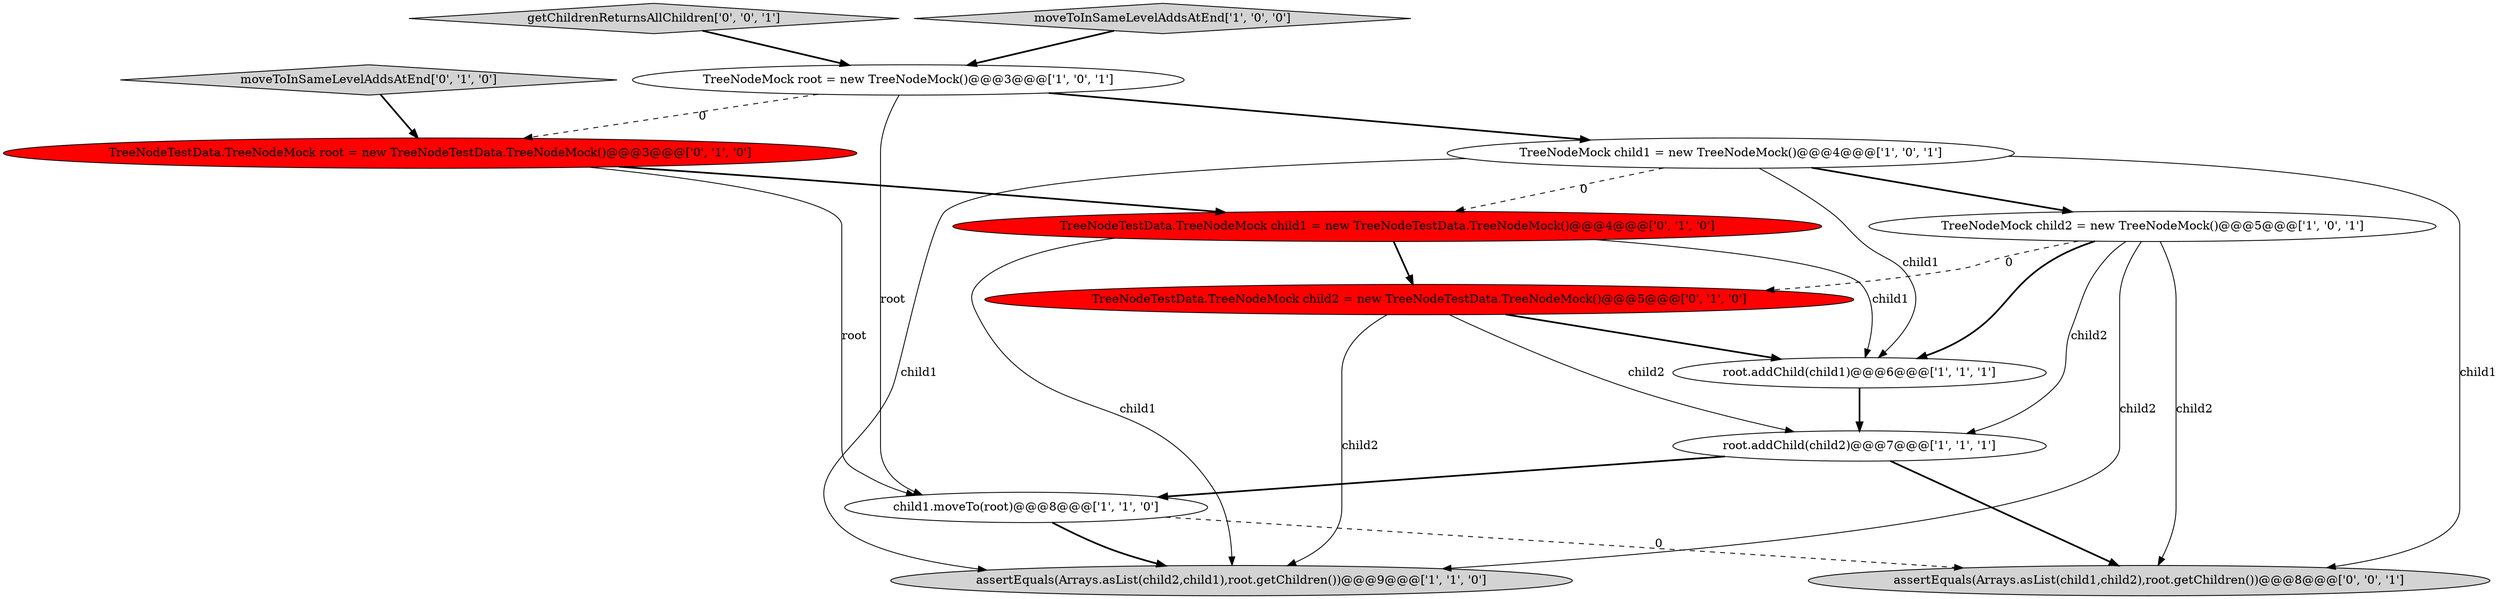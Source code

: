 digraph {
5 [style = filled, label = "root.addChild(child1)@@@6@@@['1', '1', '1']", fillcolor = white, shape = ellipse image = "AAA0AAABBB1BBB"];
10 [style = filled, label = "TreeNodeTestData.TreeNodeMock child1 = new TreeNodeTestData.TreeNodeMock()@@@4@@@['0', '1', '0']", fillcolor = red, shape = ellipse image = "AAA1AAABBB2BBB"];
11 [style = filled, label = "TreeNodeTestData.TreeNodeMock child2 = new TreeNodeTestData.TreeNodeMock()@@@5@@@['0', '1', '0']", fillcolor = red, shape = ellipse image = "AAA1AAABBB2BBB"];
13 [style = filled, label = "assertEquals(Arrays.asList(child1,child2),root.getChildren())@@@8@@@['0', '0', '1']", fillcolor = lightgray, shape = ellipse image = "AAA0AAABBB3BBB"];
3 [style = filled, label = "TreeNodeMock child1 = new TreeNodeMock()@@@4@@@['1', '0', '1']", fillcolor = white, shape = ellipse image = "AAA0AAABBB1BBB"];
1 [style = filled, label = "root.addChild(child2)@@@7@@@['1', '1', '1']", fillcolor = white, shape = ellipse image = "AAA0AAABBB1BBB"];
12 [style = filled, label = "getChildrenReturnsAllChildren['0', '0', '1']", fillcolor = lightgray, shape = diamond image = "AAA0AAABBB3BBB"];
4 [style = filled, label = "child1.moveTo(root)@@@8@@@['1', '1', '0']", fillcolor = white, shape = ellipse image = "AAA0AAABBB1BBB"];
6 [style = filled, label = "TreeNodeMock child2 = new TreeNodeMock()@@@5@@@['1', '0', '1']", fillcolor = white, shape = ellipse image = "AAA0AAABBB1BBB"];
9 [style = filled, label = "moveToInSameLevelAddsAtEnd['0', '1', '0']", fillcolor = lightgray, shape = diamond image = "AAA0AAABBB2BBB"];
0 [style = filled, label = "assertEquals(Arrays.asList(child2,child1),root.getChildren())@@@9@@@['1', '1', '0']", fillcolor = lightgray, shape = ellipse image = "AAA0AAABBB1BBB"];
8 [style = filled, label = "TreeNodeTestData.TreeNodeMock root = new TreeNodeTestData.TreeNodeMock()@@@3@@@['0', '1', '0']", fillcolor = red, shape = ellipse image = "AAA1AAABBB2BBB"];
7 [style = filled, label = "TreeNodeMock root = new TreeNodeMock()@@@3@@@['1', '0', '1']", fillcolor = white, shape = ellipse image = "AAA0AAABBB1BBB"];
2 [style = filled, label = "moveToInSameLevelAddsAtEnd['1', '0', '0']", fillcolor = lightgray, shape = diamond image = "AAA0AAABBB1BBB"];
8->10 [style = bold, label=""];
1->4 [style = bold, label=""];
6->0 [style = solid, label="child2"];
8->4 [style = solid, label="root"];
6->13 [style = solid, label="child2"];
6->11 [style = dashed, label="0"];
7->8 [style = dashed, label="0"];
3->6 [style = bold, label=""];
3->5 [style = solid, label="child1"];
9->8 [style = bold, label=""];
10->5 [style = solid, label="child1"];
1->13 [style = bold, label=""];
12->7 [style = bold, label=""];
7->3 [style = bold, label=""];
11->0 [style = solid, label="child2"];
4->0 [style = bold, label=""];
11->1 [style = solid, label="child2"];
3->13 [style = solid, label="child1"];
7->4 [style = solid, label="root"];
5->1 [style = bold, label=""];
6->5 [style = bold, label=""];
11->5 [style = bold, label=""];
3->0 [style = solid, label="child1"];
6->1 [style = solid, label="child2"];
3->10 [style = dashed, label="0"];
2->7 [style = bold, label=""];
4->13 [style = dashed, label="0"];
10->0 [style = solid, label="child1"];
10->11 [style = bold, label=""];
}
